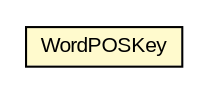 #!/usr/local/bin/dot
#
# Class diagram 
# Generated by UMLGraph version R5_6-24-gf6e263 (http://www.umlgraph.org/)
#

digraph G {
	edge [fontname="arial",fontsize=10,labelfontname="arial",labelfontsize=10];
	node [fontname="arial",fontsize=10,shape=plaintext];
	nodesep=0.25;
	ranksep=0.5;
	// edu.arizona.biosemantics.semanticmarkup.markupelement.description.ling.learn.lib.unsupervised.WordPOSKey
	c147329 [label=<<table title="edu.arizona.biosemantics.semanticmarkup.markupelement.description.ling.learn.lib.unsupervised.WordPOSKey" border="0" cellborder="1" cellspacing="0" cellpadding="2" port="p" bgcolor="lemonChiffon" href="./WordPOSKey.html">
		<tr><td><table border="0" cellspacing="0" cellpadding="1">
<tr><td align="center" balign="center"> WordPOSKey </td></tr>
		</table></td></tr>
		</table>>, URL="./WordPOSKey.html", fontname="arial", fontcolor="black", fontsize=10.0];
}


